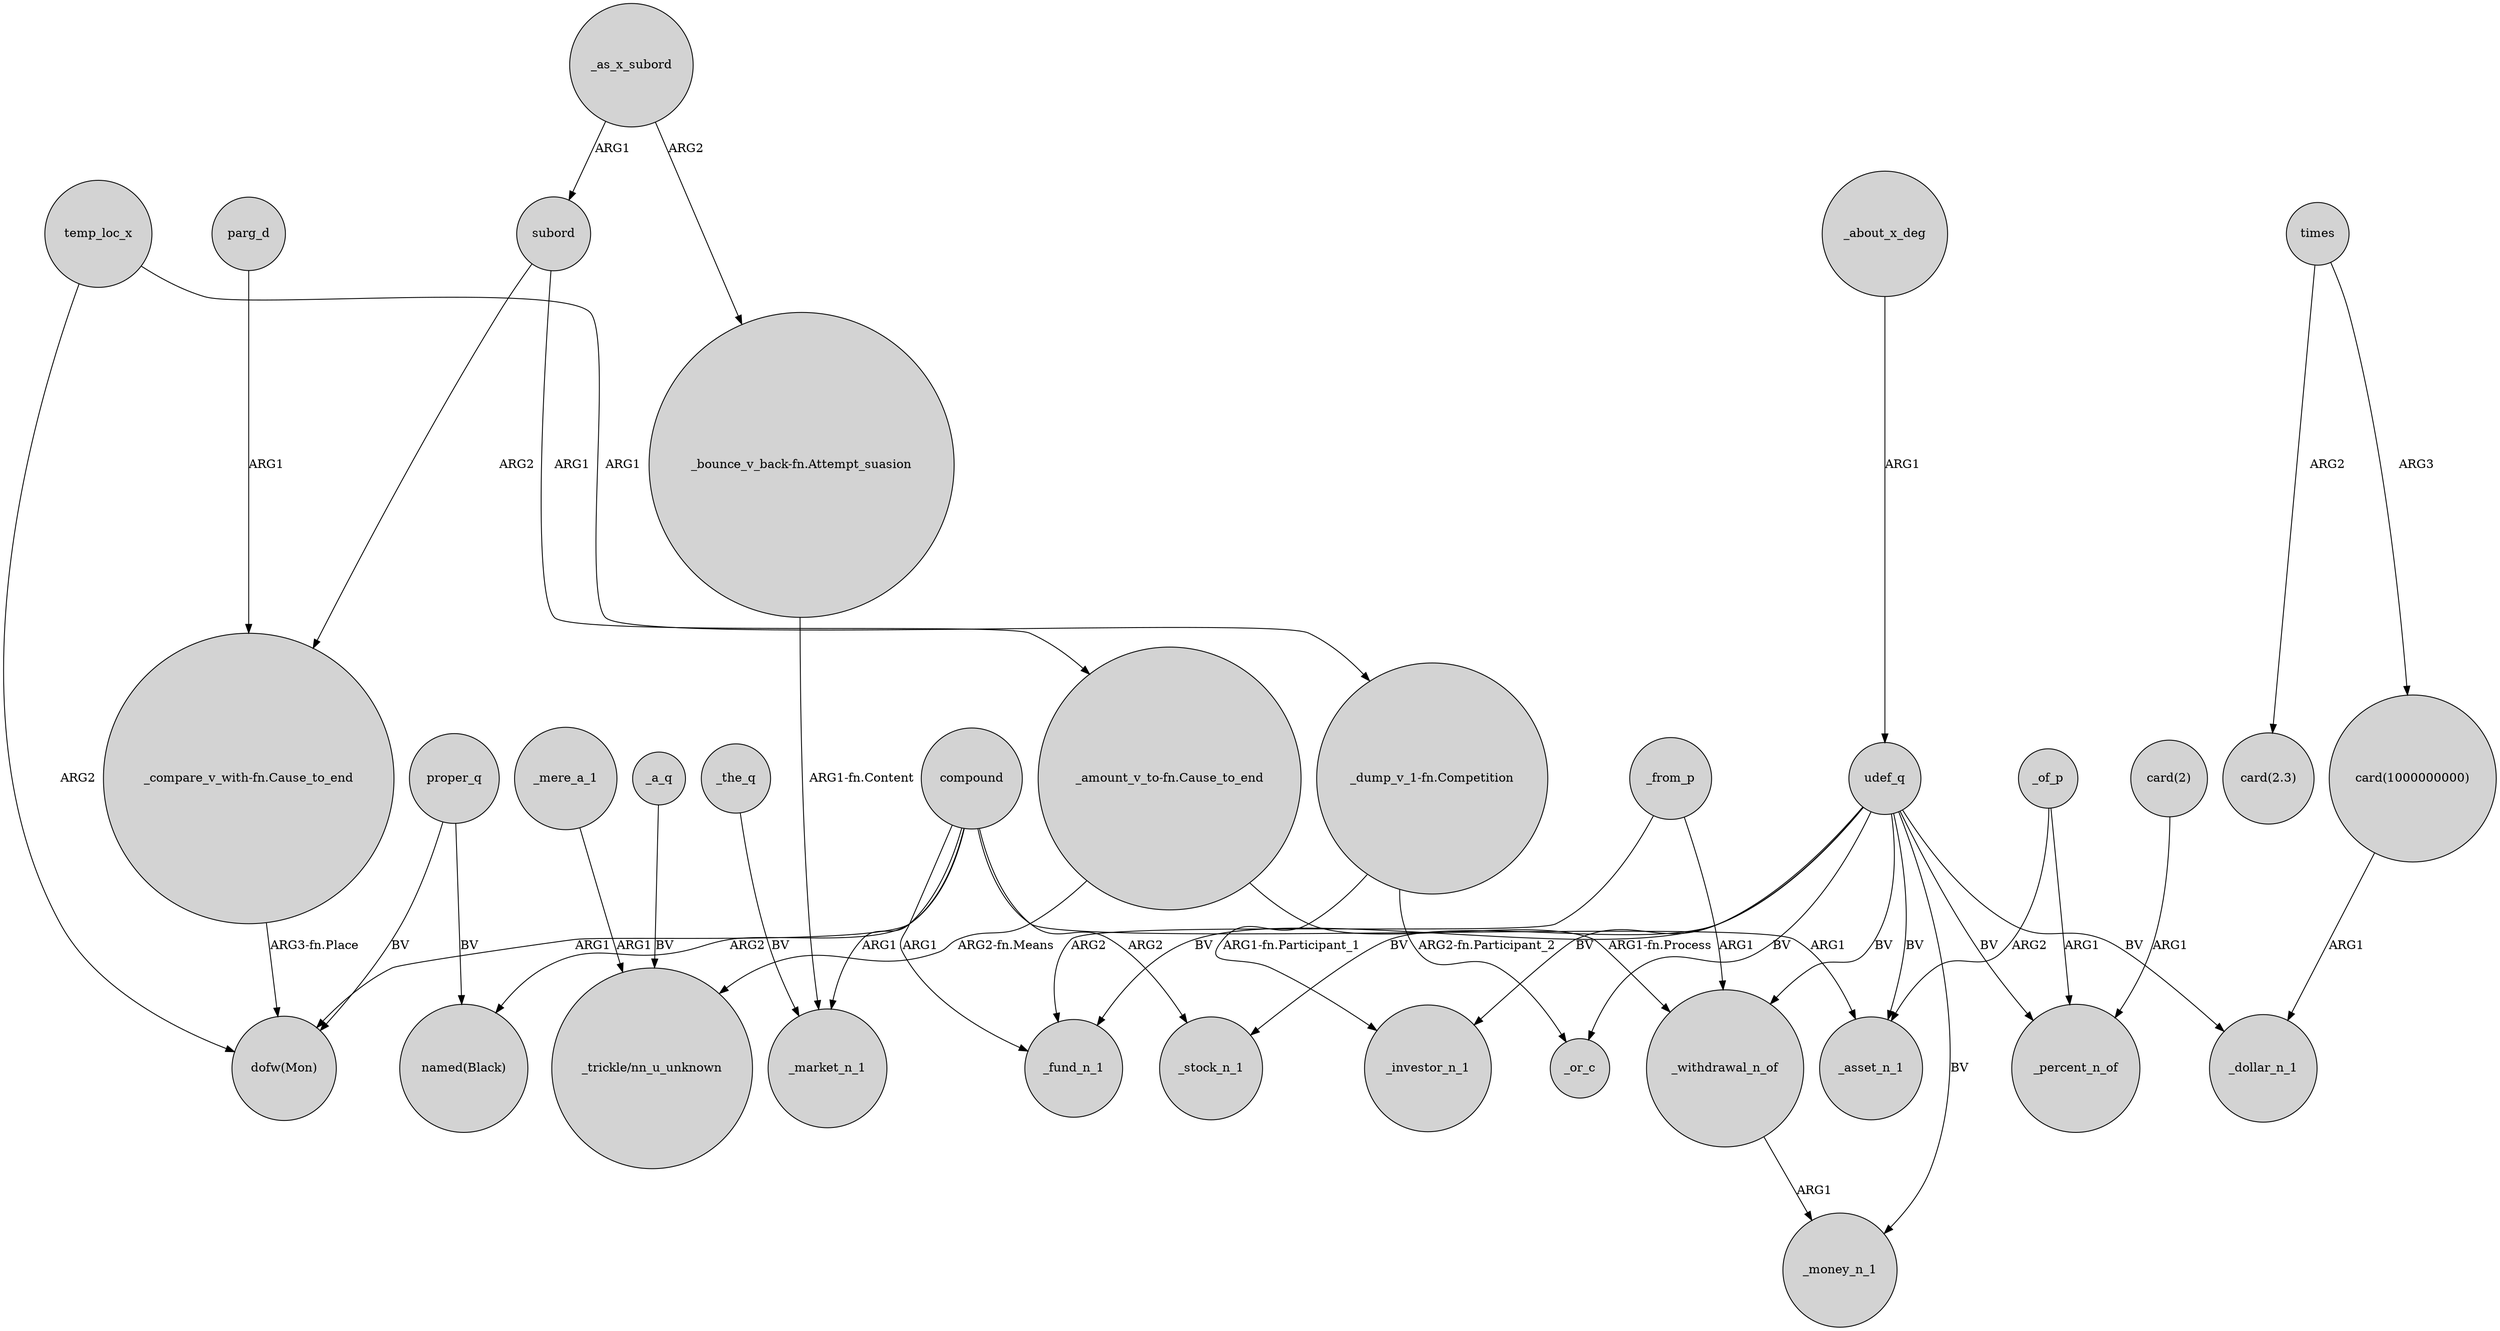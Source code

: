 digraph {
	node [shape=circle style=filled]
	"card(1000000000)" -> _dollar_n_1 [label=ARG1]
	times -> "card(2.3)" [label=ARG2]
	"_amount_v_to-fn.Cause_to_end" -> "_trickle/nn_u_unknown" [label="ARG2-fn.Means"]
	subord -> "_amount_v_to-fn.Cause_to_end" [label=ARG1]
	"_dump_v_1-fn.Competition" -> _investor_n_1 [label="ARG1-fn.Participant_1"]
	_from_p -> _fund_n_1 [label=ARG2]
	udef_q -> _withdrawal_n_of [label=BV]
	_withdrawal_n_of -> _money_n_1 [label=ARG1]
	udef_q -> _fund_n_1 [label=BV]
	temp_loc_x -> "dofw(Mon)" [label=ARG2]
	"_dump_v_1-fn.Competition" -> _or_c [label="ARG2-fn.Participant_2"]
	proper_q -> "dofw(Mon)" [label=BV]
	parg_d -> "_compare_v_with-fn.Cause_to_end" [label=ARG1]
	times -> "card(1000000000)" [label=ARG3]
	udef_q -> _asset_n_1 [label=BV]
	_of_p -> _percent_n_of [label=ARG1]
	temp_loc_x -> "_dump_v_1-fn.Competition" [label=ARG1]
	_the_q -> _market_n_1 [label=BV]
	udef_q -> _or_c [label=BV]
	_as_x_subord -> subord [label=ARG1]
	_about_x_deg -> udef_q [label=ARG1]
	udef_q -> _stock_n_1 [label=BV]
	udef_q -> _money_n_1 [label=BV]
	udef_q -> _percent_n_of [label=BV]
	compound -> "named(Black)" [label=ARG2]
	proper_q -> "named(Black)" [label=BV]
	compound -> _stock_n_1 [label=ARG2]
	udef_q -> _dollar_n_1 [label=BV]
	_from_p -> _withdrawal_n_of [label=ARG1]
	compound -> "dofw(Mon)" [label=ARG1]
	compound -> _asset_n_1 [label=ARG1]
	"_compare_v_with-fn.Cause_to_end" -> "dofw(Mon)" [label="ARG3-fn.Place"]
	subord -> "_compare_v_with-fn.Cause_to_end" [label=ARG2]
	"card(2)" -> _percent_n_of [label=ARG1]
	_as_x_subord -> "_bounce_v_back-fn.Attempt_suasion" [label=ARG2]
	"_amount_v_to-fn.Cause_to_end" -> _withdrawal_n_of [label="ARG1-fn.Process"]
	_of_p -> _asset_n_1 [label=ARG2]
	compound -> _market_n_1 [label=ARG1]
	udef_q -> _investor_n_1 [label=BV]
	_a_q -> "_trickle/nn_u_unknown" [label=BV]
	compound -> _fund_n_1 [label=ARG1]
	_mere_a_1 -> "_trickle/nn_u_unknown" [label=ARG1]
	"_bounce_v_back-fn.Attempt_suasion" -> _market_n_1 [label="ARG1-fn.Content"]
}
